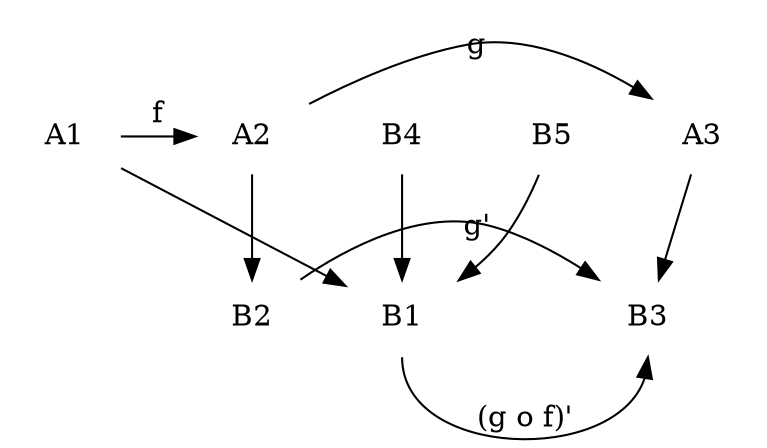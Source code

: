 // comment
digraph g{
    node [shape=plaintext];
    A1->B1;
    A2->B2;
    A3->B3;

    A1->A2[label=f];
    A2->A3[label=g];
    B2->B3[label="g'"];
    B1->B3[label="(g o f)'" tailport=s headport=s];
    B4->B1;
    B5->B1;
    /*
     * Multine comment;
     * yet another line
     */
    { rank=same;A1 A2 A3 }
    { rank=same;B1 B2 B3}
    {
        rank=same;A1 A2 A3
    }
}